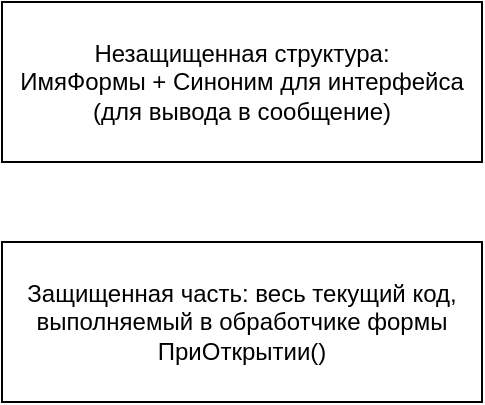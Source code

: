 <mxfile version="20.1.1" type="github">
  <diagram id="Mf5A8baf47a3lFX-xt1y" name="Page-1">
    <mxGraphModel dx="1422" dy="697" grid="1" gridSize="10" guides="1" tooltips="1" connect="1" arrows="1" fold="1" page="1" pageScale="1" pageWidth="827" pageHeight="1169" math="0" shadow="0">
      <root>
        <mxCell id="0" />
        <mxCell id="1" parent="0" />
        <mxCell id="Lkw1FPNS6HBRP2Hc-tfF-1" value="Незащищенная структура:&lt;br&gt;ИмяФормы + Синоним для интерфейса (для вывода в сообщение)" style="rounded=0;whiteSpace=wrap;html=1;" vertex="1" parent="1">
          <mxGeometry x="40" y="40" width="240" height="80" as="geometry" />
        </mxCell>
        <mxCell id="Lkw1FPNS6HBRP2Hc-tfF-2" value="Защищенная часть: весь текущий код, выполняемый в обработчике формы ПриОткрытии()" style="rounded=0;whiteSpace=wrap;html=1;" vertex="1" parent="1">
          <mxGeometry x="40" y="160" width="240" height="80" as="geometry" />
        </mxCell>
      </root>
    </mxGraphModel>
  </diagram>
</mxfile>
